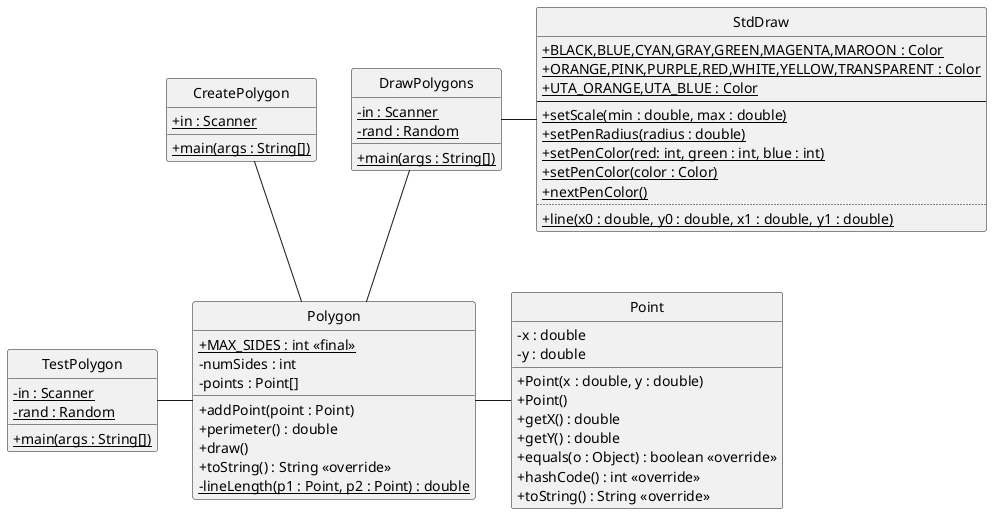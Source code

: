@startuml
set separator none
skinparam classAttributeIconSize 0
hide circle

class CreatePolygon {
 + {static} in : Scanner
 + {static} main(args : String[])
}

class TestPolygon {
 - {static} in : Scanner
 - {static} rand : Random
 + {static} main(args : String[])
}

class DrawPolygons {
 - {static} in : Scanner
 - {static} rand : Random
 + {static} main(args : String[])
}

class Polygon {
 + {static} MAX_SIDES : int <<final>>
 - numSides : int
 - points : Point[]
 + addPoint(point : Point)
 + perimeter() : double
 + draw()
 + toString() : String <<override>>
 - {static} lineLength(p1 : Point, p2 : Point) : double  
}

class StdDraw {
 +{static} BLACK,BLUE,CYAN,GRAY,GREEN,MAGENTA,MAROON : Color
 +{static} ORANGE,PINK,PURPLE,RED,WHITE,YELLOW,TRANSPARENT : Color
 +{static} UTA_ORANGE,UTA_BLUE : Color
--
 +{static} setScale(min : double, max : double)
 +{static} setPenRadius(radius : double)
 +{static} setPenColor(red: int, green : int, blue : int)
 +{static} setPenColor(color : Color)
 +{static} nextPenColor()
..
 +{static} line(x0 : double, y0 : double, x1 : double, y1 : double)
}

class Point {
 - x : double
 - y : double
 + Point(x : double, y : double)
 + Point()
 + getX() : double
 + getY() : double
 + equals(o : Object) : boolean <<override>>
 + hashCode() : int <<override>>
 + toString() : String <<override>>
}

Polygon - Point
TestPolygon - Polygon
CreatePolygon -- Polygon
CreatePolygon -[hidden] DrawPolygons
DrawPolygons -- Polygon
DrawPolygons - StdDraw
@enduml


